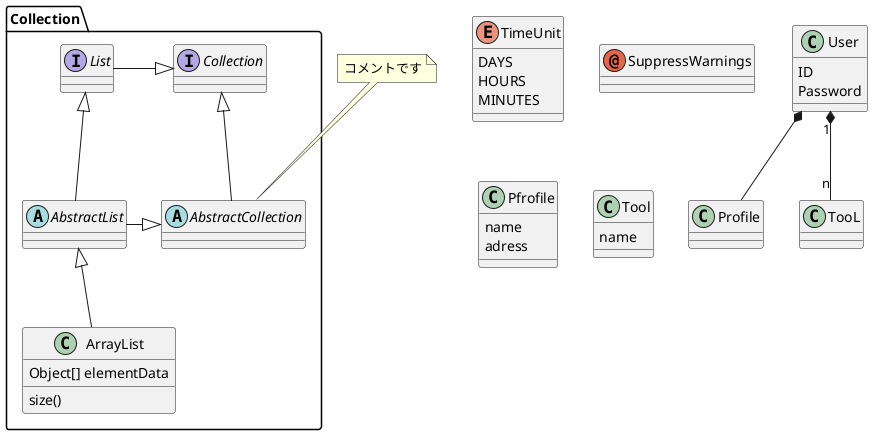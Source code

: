@startuml

package Collection {
abstract class AbstractList
abstract AbstractCollection
interface List
interface Collection

List <|-- AbstractList
Collection <|-- AbstractCollection

Collection <|- List
AbstractCollection <|- AbstractList
AbstractList <|-- ArrayList

class ArrayList {
  Object[] elementData
  size()
}
}

note top of AbstractCollection : コメントです

enum TimeUnit {
  DAYS
  HOURS
  MINUTES
}

annotation SuppressWarnings


class User {
  ID
  Password
}

class Pfrofile {
  name
  adress
}

class Tool {
  name
}

User *-- Profile
User "1" *-- "n" TooL
@enduml
